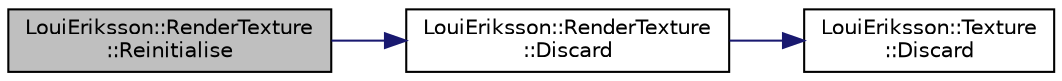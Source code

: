 digraph "LouiEriksson::RenderTexture::Reinitialise"
{
 // LATEX_PDF_SIZE
  edge [fontname="Helvetica",fontsize="10",labelfontname="Helvetica",labelfontsize="10"];
  node [fontname="Helvetica",fontsize="10",shape=record];
  rankdir="LR";
  Node1 [label="LouiEriksson::RenderTexture\l::Reinitialise",height=0.2,width=0.4,color="black", fillcolor="grey75", style="filled", fontcolor="black",tooltip="Reinitialise the texture with a given width, height, format, filter mode, wrap mode,..."];
  Node1 -> Node2 [color="midnightblue",fontsize="10",style="solid",fontname="Helvetica"];
  Node2 [label="LouiEriksson::RenderTexture\l::Discard",height=0.2,width=0.4,color="black", fillcolor="white", style="filled",URL="$class_loui_eriksson_1_1_render_texture.html#ae6450f2f2aad0c88be25f56431d6c896",tooltip="Discard the RenderTexture."];
  Node2 -> Node3 [color="midnightblue",fontsize="10",style="solid",fontname="Helvetica"];
  Node3 [label="LouiEriksson::Texture\l::Discard",height=0.2,width=0.4,color="black", fillcolor="white", style="filled",URL="$class_loui_eriksson_1_1_texture.html#a249c8ec80375d2cf32303c58b0ad3dc5",tooltip="Discard the Texture."];
}
